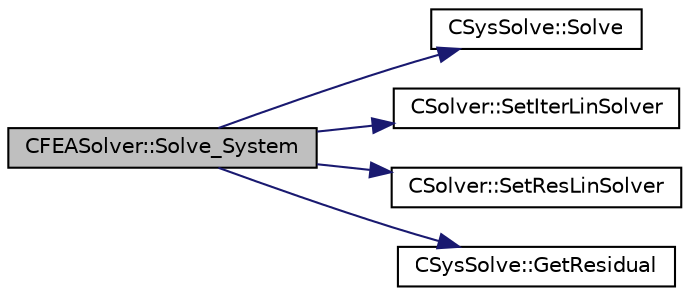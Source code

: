 digraph "CFEASolver::Solve_System"
{
  edge [fontname="Helvetica",fontsize="10",labelfontname="Helvetica",labelfontsize="10"];
  node [fontname="Helvetica",fontsize="10",shape=record];
  rankdir="LR";
  Node1226 [label="CFEASolver::Solve_System",height=0.2,width=0.4,color="black", fillcolor="grey75", style="filled", fontcolor="black"];
  Node1226 -> Node1227 [color="midnightblue",fontsize="10",style="solid",fontname="Helvetica"];
  Node1227 [label="CSysSolve::Solve",height=0.2,width=0.4,color="black", fillcolor="white", style="filled",URL="$class_c_sys_solve.html#a47c0bf85c252de49cdb04f254c6b2d2f",tooltip="Solve the linear system using a Krylov subspace method. "];
  Node1226 -> Node1228 [color="midnightblue",fontsize="10",style="solid",fontname="Helvetica"];
  Node1228 [label="CSolver::SetIterLinSolver",height=0.2,width=0.4,color="black", fillcolor="white", style="filled",URL="$class_c_solver.html#a4f948638416cf63651bfa204f286e00c",tooltip="Set number of linear solver iterations. "];
  Node1226 -> Node1229 [color="midnightblue",fontsize="10",style="solid",fontname="Helvetica"];
  Node1229 [label="CSolver::SetResLinSolver",height=0.2,width=0.4,color="black", fillcolor="white", style="filled",URL="$class_c_solver.html#a57f38545147844c9c53bd419a9487904",tooltip="Set the final linear solver residual. "];
  Node1226 -> Node1230 [color="midnightblue",fontsize="10",style="solid",fontname="Helvetica"];
  Node1230 [label="CSysSolve::GetResidual",height=0.2,width=0.4,color="black", fillcolor="white", style="filled",URL="$class_c_sys_solve.html#a8309f4c3819dc3462a1ec6fc7a94bccc",tooltip="Get the final residual. "];
}
